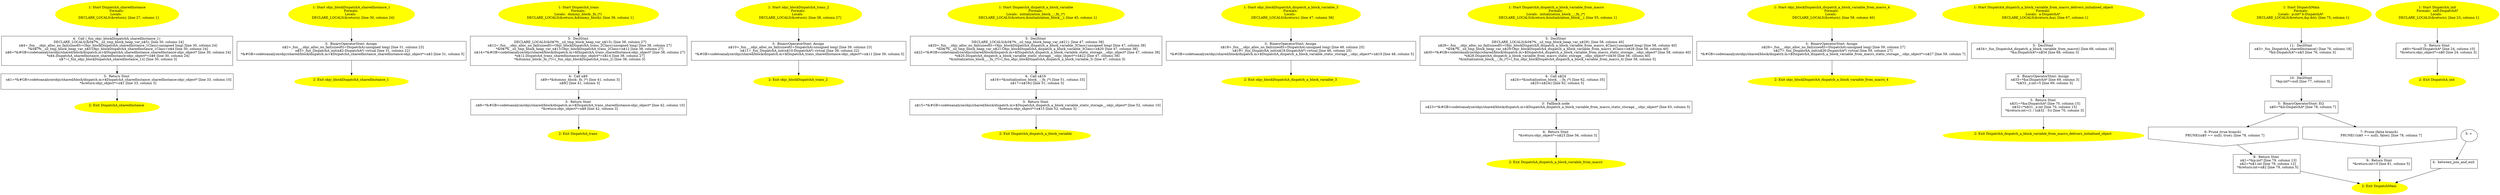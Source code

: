 /* @generated */
digraph iCFG {
"sharedInstance#DispatchA#class.8992c6086d1ce5c225093940f62386ac_1" [label="1: Start DispatchA_sharedInstance\nFormals: \nLocals:  \n   DECLARE_LOCALS(&return); [line 27, column 1]\n " color=yellow style=filled]
	

	 "sharedInstance#DispatchA#class.8992c6086d1ce5c225093940f62386ac_1" -> "sharedInstance#DispatchA#class.8992c6086d1ce5c225093940f62386ac_4" ;
"sharedInstance#DispatchA#class.8992c6086d1ce5c225093940f62386ac_2" [label="2: Exit DispatchA_sharedInstance \n  " color=yellow style=filled]
	

"sharedInstance#DispatchA#class.8992c6086d1ce5c225093940f62386ac_3" [label="3:  Return Stmt \n   n$1=*&#GB<codetoanalyze/objc/shared/block/dispatch.m>$DispatchA_sharedInstance_sharedInstance:objc_object* [line 33, column 10]\n  *&return:objc_object*=n$1 [line 33, column 3]\n " shape="box"]
	

	 "sharedInstance#DispatchA#class.8992c6086d1ce5c225093940f62386ac_3" -> "sharedInstance#DispatchA#class.8992c6086d1ce5c225093940f62386ac_2" ;
"sharedInstance#DispatchA#class.8992c6086d1ce5c225093940f62386ac_4" [label="4:  Call (_fun_objc_blockDispatchA_sharedInstance_1) \n   DECLARE_LOCALS(&0$?%__sil_tmp_block_heap_var_n$5); [line 30, column 24]\n  n$4=_fun___objc_alloc_no_fail(sizeof(t=Objc_blockDispatchA_sharedInstance_1Class):unsigned long) [line 30, column 24]\n  *&0$?%__sil_tmp_block_heap_var_n$5:Objc_blockDispatchA_sharedInstance_1Class=n$4 [line 30, column 24]\n  n$6=*&#GB<codetoanalyze/objc/shared/block/dispatch.m>$DispatchA_sharedInstance_sharedInstance:objc_object* [line 30, column 24]\n  *n$4.DispatchA_sharedInstance_sharedInstance:objc_object*=n$6 [line 30, column 24]\n  n$7=(_fun_objc_blockDispatchA_sharedInstance_1)() [line 30, column 3]\n " shape="box"]
	

	 "sharedInstance#DispatchA#class.8992c6086d1ce5c225093940f62386ac_4" -> "sharedInstance#DispatchA#class.8992c6086d1ce5c225093940f62386ac_3" ;
"objc_blockDispatchA_sharedInstance_1.0b8803e75b6a82e1a4530bcb953490e2_1" [label="1: Start objc_blockDispatchA_sharedInstance_1\nFormals: \nLocals:  \n   DECLARE_LOCALS(&return); [line 30, column 24]\n " color=yellow style=filled]
	

	 "objc_blockDispatchA_sharedInstance_1.0b8803e75b6a82e1a4530bcb953490e2_1" -> "objc_blockDispatchA_sharedInstance_1.0b8803e75b6a82e1a4530bcb953490e2_3" ;
"objc_blockDispatchA_sharedInstance_1.0b8803e75b6a82e1a4530bcb953490e2_2" [label="2: Exit objc_blockDispatchA_sharedInstance_1 \n  " color=yellow style=filled]
	

"objc_blockDispatchA_sharedInstance_1.0b8803e75b6a82e1a4530bcb953490e2_3" [label="3:  BinaryOperatorStmt: Assign \n   n$2=_fun___objc_alloc_no_fail(sizeof(t=DispatchA):unsigned long) [line 31, column 23]\n  n$3=_fun_DispatchA_init(n$2:DispatchA*) virtual [line 31, column 22]\n  *&#GB<codetoanalyze/objc/shared/block/dispatch.m>$DispatchA_sharedInstance_sharedInstance:objc_object*=n$3 [line 31, column 5]\n " shape="box"]
	

	 "objc_blockDispatchA_sharedInstance_1.0b8803e75b6a82e1a4530bcb953490e2_3" -> "objc_blockDispatchA_sharedInstance_1.0b8803e75b6a82e1a4530bcb953490e2_2" ;
"trans#DispatchA#class.23f9d908a87deca79c235bc76ca6e941_1" [label="1: Start DispatchA_trans\nFormals: \nLocals:  dummy_block:_fn_(*) \n   DECLARE_LOCALS(&return,&dummy_block); [line 36, column 1]\n " color=yellow style=filled]
	

	 "trans#DispatchA#class.23f9d908a87deca79c235bc76ca6e941_1" -> "trans#DispatchA#class.23f9d908a87deca79c235bc76ca6e941_5" ;
"trans#DispatchA#class.23f9d908a87deca79c235bc76ca6e941_2" [label="2: Exit DispatchA_trans \n  " color=yellow style=filled]
	

"trans#DispatchA#class.23f9d908a87deca79c235bc76ca6e941_3" [label="3:  Return Stmt \n   n$8=*&#GB<codetoanalyze/objc/shared/block/dispatch.m>$DispatchA_trans_sharedInstance:objc_object* [line 42, column 10]\n  *&return:objc_object*=n$8 [line 42, column 3]\n " shape="box"]
	

	 "trans#DispatchA#class.23f9d908a87deca79c235bc76ca6e941_3" -> "trans#DispatchA#class.23f9d908a87deca79c235bc76ca6e941_2" ;
"trans#DispatchA#class.23f9d908a87deca79c235bc76ca6e941_4" [label="4:  Call n$9 \n   n$9=*&dummy_block:_fn_(*) [line 41, column 3]\n  n$9() [line 41, column 3]\n " shape="box"]
	

	 "trans#DispatchA#class.23f9d908a87deca79c235bc76ca6e941_4" -> "trans#DispatchA#class.23f9d908a87deca79c235bc76ca6e941_3" ;
"trans#DispatchA#class.23f9d908a87deca79c235bc76ca6e941_5" [label="5:  DeclStmt \n   DECLARE_LOCALS(&0$?%__sil_tmp_block_heap_var_n$13); [line 38, column 27]\n  n$12=_fun___objc_alloc_no_fail(sizeof(t=Objc_blockDispatchA_trans_2Class):unsigned long) [line 38, column 27]\n  *&0$?%__sil_tmp_block_heap_var_n$13:Objc_blockDispatchA_trans_2Class=n$12 [line 38, column 27]\n  n$14=*&#GB<codetoanalyze/objc/shared/block/dispatch.m>$DispatchA_trans_sharedInstance:objc_object* [line 38, column 27]\n  *n$12.DispatchA_trans_sharedInstance:objc_object*=n$14 [line 38, column 27]\n  *&dummy_block:_fn_(*)=(_fun_objc_blockDispatchA_trans_2) [line 38, column 3]\n " shape="box"]
	

	 "trans#DispatchA#class.23f9d908a87deca79c235bc76ca6e941_5" -> "trans#DispatchA#class.23f9d908a87deca79c235bc76ca6e941_4" ;
"objc_blockDispatchA_trans_2.3e9844ebda3bff9e63047261f5667152_1" [label="1: Start objc_blockDispatchA_trans_2\nFormals: \nLocals:  \n   DECLARE_LOCALS(&return); [line 38, column 27]\n " color=yellow style=filled]
	

	 "objc_blockDispatchA_trans_2.3e9844ebda3bff9e63047261f5667152_1" -> "objc_blockDispatchA_trans_2.3e9844ebda3bff9e63047261f5667152_3" ;
"objc_blockDispatchA_trans_2.3e9844ebda3bff9e63047261f5667152_2" [label="2: Exit objc_blockDispatchA_trans_2 \n  " color=yellow style=filled]
	

"objc_blockDispatchA_trans_2.3e9844ebda3bff9e63047261f5667152_3" [label="3:  BinaryOperatorStmt: Assign \n   n$10=_fun___objc_alloc_no_fail(sizeof(t=DispatchA):unsigned long) [line 39, column 23]\n  n$11=_fun_DispatchA_init(n$10:DispatchA*) virtual [line 39, column 22]\n  *&#GB<codetoanalyze/objc/shared/block/dispatch.m>$DispatchA_trans_sharedInstance:objc_object*=n$11 [line 39, column 5]\n " shape="box"]
	

	 "objc_blockDispatchA_trans_2.3e9844ebda3bff9e63047261f5667152_3" -> "objc_blockDispatchA_trans_2.3e9844ebda3bff9e63047261f5667152_2" ;
"dispatch_a_block_variable#DispatchA#class.3cc12dd22127281b8293b7c046d21bb2_1" [label="1: Start DispatchA_dispatch_a_block_variable\nFormals: \nLocals:  initialization_block__:_fn_(*) \n   DECLARE_LOCALS(&return,&initialization_block__); [line 45, column 1]\n " color=yellow style=filled]
	

	 "dispatch_a_block_variable#DispatchA#class.3cc12dd22127281b8293b7c046d21bb2_1" -> "dispatch_a_block_variable#DispatchA#class.3cc12dd22127281b8293b7c046d21bb2_5" ;
"dispatch_a_block_variable#DispatchA#class.3cc12dd22127281b8293b7c046d21bb2_2" [label="2: Exit DispatchA_dispatch_a_block_variable \n  " color=yellow style=filled]
	

"dispatch_a_block_variable#DispatchA#class.3cc12dd22127281b8293b7c046d21bb2_3" [label="3:  Return Stmt \n   n$15=*&#GB<codetoanalyze/objc/shared/block/dispatch.m>$DispatchA_dispatch_a_block_variable_static_storage__:objc_object* [line 52, column 10]\n  *&return:objc_object*=n$15 [line 52, column 3]\n " shape="box"]
	

	 "dispatch_a_block_variable#DispatchA#class.3cc12dd22127281b8293b7c046d21bb2_3" -> "dispatch_a_block_variable#DispatchA#class.3cc12dd22127281b8293b7c046d21bb2_2" ;
"dispatch_a_block_variable#DispatchA#class.3cc12dd22127281b8293b7c046d21bb2_4" [label="4:  Call n$16 \n   n$16=*&initialization_block__:_fn_(*) [line 51, column 33]\n  n$17=n$16() [line 51, column 3]\n " shape="box"]
	

	 "dispatch_a_block_variable#DispatchA#class.3cc12dd22127281b8293b7c046d21bb2_4" -> "dispatch_a_block_variable#DispatchA#class.3cc12dd22127281b8293b7c046d21bb2_3" ;
"dispatch_a_block_variable#DispatchA#class.3cc12dd22127281b8293b7c046d21bb2_5" [label="5:  DeclStmt \n   DECLARE_LOCALS(&0$?%__sil_tmp_block_heap_var_n$21); [line 47, column 38]\n  n$20=_fun___objc_alloc_no_fail(sizeof(t=Objc_blockDispatchA_dispatch_a_block_variable_3Class):unsigned long) [line 47, column 38]\n  *&0$?%__sil_tmp_block_heap_var_n$21:Objc_blockDispatchA_dispatch_a_block_variable_3Class=n$20 [line 47, column 38]\n  n$22=*&#GB<codetoanalyze/objc/shared/block/dispatch.m>$DispatchA_dispatch_a_block_variable_static_storage__:objc_object* [line 47, column 38]\n  *n$20.DispatchA_dispatch_a_block_variable_static_storage__:objc_object*=n$22 [line 47, column 38]\n  *&initialization_block__:_fn_(*)=(_fun_objc_blockDispatchA_dispatch_a_block_variable_3) [line 47, column 3]\n " shape="box"]
	

	 "dispatch_a_block_variable#DispatchA#class.3cc12dd22127281b8293b7c046d21bb2_5" -> "dispatch_a_block_variable#DispatchA#class.3cc12dd22127281b8293b7c046d21bb2_4" ;
"objc_blockDispatchA_dispatch_a_block_variable_3.09c6b14692ef67057c46de6cee569440_1" [label="1: Start objc_blockDispatchA_dispatch_a_block_variable_3\nFormals: \nLocals:  \n   DECLARE_LOCALS(&return); [line 47, column 38]\n " color=yellow style=filled]
	

	 "objc_blockDispatchA_dispatch_a_block_variable_3.09c6b14692ef67057c46de6cee569440_1" -> "objc_blockDispatchA_dispatch_a_block_variable_3.09c6b14692ef67057c46de6cee569440_3" ;
"objc_blockDispatchA_dispatch_a_block_variable_3.09c6b14692ef67057c46de6cee569440_2" [label="2: Exit objc_blockDispatchA_dispatch_a_block_variable_3 \n  " color=yellow style=filled]
	

"objc_blockDispatchA_dispatch_a_block_variable_3.09c6b14692ef67057c46de6cee569440_3" [label="3:  BinaryOperatorStmt: Assign \n   n$18=_fun___objc_alloc_no_fail(sizeof(t=DispatchA):unsigned long) [line 48, column 25]\n  n$19=_fun_DispatchA_init(n$18:DispatchA*) virtual [line 48, column 25]\n  *&#GB<codetoanalyze/objc/shared/block/dispatch.m>$DispatchA_dispatch_a_block_variable_static_storage__:objc_object*=n$19 [line 48, column 5]\n " shape="box"]
	

	 "objc_blockDispatchA_dispatch_a_block_variable_3.09c6b14692ef67057c46de6cee569440_3" -> "objc_blockDispatchA_dispatch_a_block_variable_3.09c6b14692ef67057c46de6cee569440_2" ;
"dispatch_a_block_variable_from_macro#DispatchA#class.92567a38d5ab3cf637f72030b1097441_1" [label="1: Start DispatchA_dispatch_a_block_variable_from_macro\nFormals: \nLocals:  initialization_block__:_fn_(*) \n   DECLARE_LOCALS(&return,&initialization_block__); [line 55, column 1]\n " color=yellow style=filled]
	

	 "dispatch_a_block_variable_from_macro#DispatchA#class.92567a38d5ab3cf637f72030b1097441_1" -> "dispatch_a_block_variable_from_macro#DispatchA#class.92567a38d5ab3cf637f72030b1097441_5" ;
"dispatch_a_block_variable_from_macro#DispatchA#class.92567a38d5ab3cf637f72030b1097441_2" [label="2: Exit DispatchA_dispatch_a_block_variable_from_macro \n  " color=yellow style=filled]
	

"dispatch_a_block_variable_from_macro#DispatchA#class.92567a38d5ab3cf637f72030b1097441_3" [label="3:  Fallback node \n   n$23=*&#GB<codetoanalyze/objc/shared/block/dispatch.m>$DispatchA_dispatch_a_block_variable_from_macro_static_storage__:objc_object* [line 63, column 5]\n " shape="box"]
	

	 "dispatch_a_block_variable_from_macro#DispatchA#class.92567a38d5ab3cf637f72030b1097441_3" -> "dispatch_a_block_variable_from_macro#DispatchA#class.92567a38d5ab3cf637f72030b1097441_6" ;
"dispatch_a_block_variable_from_macro#DispatchA#class.92567a38d5ab3cf637f72030b1097441_4" [label="4:  Call n$24 \n   n$24=*&initialization_block__:_fn_(*) [line 62, column 35]\n  n$25=n$24() [line 62, column 5]\n " shape="box"]
	

	 "dispatch_a_block_variable_from_macro#DispatchA#class.92567a38d5ab3cf637f72030b1097441_4" -> "dispatch_a_block_variable_from_macro#DispatchA#class.92567a38d5ab3cf637f72030b1097441_3" ;
"dispatch_a_block_variable_from_macro#DispatchA#class.92567a38d5ab3cf637f72030b1097441_5" [label="5:  DeclStmt \n   DECLARE_LOCALS(&0$?%__sil_tmp_block_heap_var_n$29); [line 58, column 40]\n  n$28=_fun___objc_alloc_no_fail(sizeof(t=Objc_blockDispatchA_dispatch_a_block_variable_from_macro_4Class):unsigned long) [line 58, column 40]\n  *&0$?%__sil_tmp_block_heap_var_n$29:Objc_blockDispatchA_dispatch_a_block_variable_from_macro_4Class=n$28 [line 58, column 40]\n  n$30=*&#GB<codetoanalyze/objc/shared/block/dispatch.m>$DispatchA_dispatch_a_block_variable_from_macro_static_storage__:objc_object* [line 58, column 40]\n  *n$28.DispatchA_dispatch_a_block_variable_from_macro_static_storage__:objc_object*=n$30 [line 58, column 40]\n  *&initialization_block__:_fn_(*)=(_fun_objc_blockDispatchA_dispatch_a_block_variable_from_macro_4) [line 58, column 5]\n " shape="box"]
	

	 "dispatch_a_block_variable_from_macro#DispatchA#class.92567a38d5ab3cf637f72030b1097441_5" -> "dispatch_a_block_variable_from_macro#DispatchA#class.92567a38d5ab3cf637f72030b1097441_4" ;
"dispatch_a_block_variable_from_macro#DispatchA#class.92567a38d5ab3cf637f72030b1097441_6" [label="6:  Return Stmt \n   *&return:objc_object*=n$23 [line 56, column 3]\n " shape="box"]
	

	 "dispatch_a_block_variable_from_macro#DispatchA#class.92567a38d5ab3cf637f72030b1097441_6" -> "dispatch_a_block_variable_from_macro#DispatchA#class.92567a38d5ab3cf637f72030b1097441_2" ;
"objc_blockDispatchA_dispatch_a_block_variable_from_macro_4.cdb7f792f8c2689b337db5fca633647f_1" [label="1: Start objc_blockDispatchA_dispatch_a_block_variable_from_macro_4\nFormals: \nLocals:  \n   DECLARE_LOCALS(&return); [line 58, column 40]\n " color=yellow style=filled]
	

	 "objc_blockDispatchA_dispatch_a_block_variable_from_macro_4.cdb7f792f8c2689b337db5fca633647f_1" -> "objc_blockDispatchA_dispatch_a_block_variable_from_macro_4.cdb7f792f8c2689b337db5fca633647f_3" ;
"objc_blockDispatchA_dispatch_a_block_variable_from_macro_4.cdb7f792f8c2689b337db5fca633647f_2" [label="2: Exit objc_blockDispatchA_dispatch_a_block_variable_from_macro_4 \n  " color=yellow style=filled]
	

"objc_blockDispatchA_dispatch_a_block_variable_from_macro_4.cdb7f792f8c2689b337db5fca633647f_3" [label="3:  BinaryOperatorStmt: Assign \n   n$26=_fun___objc_alloc_no_fail(sizeof(t=DispatchA):unsigned long) [line 59, column 27]\n  n$27=_fun_DispatchA_init(n$26:DispatchA*) virtual [line 59, column 27]\n  *&#GB<codetoanalyze/objc/shared/block/dispatch.m>$DispatchA_dispatch_a_block_variable_from_macro_static_storage__:objc_object*=n$27 [line 59, column 7]\n " shape="box"]
	

	 "objc_blockDispatchA_dispatch_a_block_variable_from_macro_4.cdb7f792f8c2689b337db5fca633647f_3" -> "objc_blockDispatchA_dispatch_a_block_variable_from_macro_4.cdb7f792f8c2689b337db5fca633647f_2" ;
"dispatch_a_block_variable_from_macro_delivers_initialised_object#DispatchA#class.a58ef5afb5e1e9480b49788e2400c52c_1" [label="1: Start DispatchA_dispatch_a_block_variable_from_macro_delivers_initialised_object\nFormals: \nLocals:  a:DispatchA* \n   DECLARE_LOCALS(&return,&a); [line 67, column 1]\n " color=yellow style=filled]
	

	 "dispatch_a_block_variable_from_macro_delivers_initialised_object#DispatchA#class.a58ef5afb5e1e9480b49788e2400c52c_1" -> "dispatch_a_block_variable_from_macro_delivers_initialised_object#DispatchA#class.a58ef5afb5e1e9480b49788e2400c52c_5" ;
"dispatch_a_block_variable_from_macro_delivers_initialised_object#DispatchA#class.a58ef5afb5e1e9480b49788e2400c52c_2" [label="2: Exit DispatchA_dispatch_a_block_variable_from_macro_delivers_initialised_object \n  " color=yellow style=filled]
	

"dispatch_a_block_variable_from_macro_delivers_initialised_object#DispatchA#class.a58ef5afb5e1e9480b49788e2400c52c_3" [label="3:  Return Stmt \n   n$31=*&a:DispatchA* [line 70, column 15]\n  n$32=*n$31._x:int [line 70, column 15]\n  *&return:int=(1 / (n$32 - 5)) [line 70, column 3]\n " shape="box"]
	

	 "dispatch_a_block_variable_from_macro_delivers_initialised_object#DispatchA#class.a58ef5afb5e1e9480b49788e2400c52c_3" -> "dispatch_a_block_variable_from_macro_delivers_initialised_object#DispatchA#class.a58ef5afb5e1e9480b49788e2400c52c_2" ;
"dispatch_a_block_variable_from_macro_delivers_initialised_object#DispatchA#class.a58ef5afb5e1e9480b49788e2400c52c_4" [label="4:  BinaryOperatorStmt: Assign \n   n$33=*&a:DispatchA* [line 69, column 3]\n  *n$33._x:int=5 [line 69, column 3]\n " shape="box"]
	

	 "dispatch_a_block_variable_from_macro_delivers_initialised_object#DispatchA#class.a58ef5afb5e1e9480b49788e2400c52c_4" -> "dispatch_a_block_variable_from_macro_delivers_initialised_object#DispatchA#class.a58ef5afb5e1e9480b49788e2400c52c_3" ;
"dispatch_a_block_variable_from_macro_delivers_initialised_object#DispatchA#class.a58ef5afb5e1e9480b49788e2400c52c_5" [label="5:  DeclStmt \n   n$34=_fun_DispatchA_dispatch_a_block_variable_from_macro() [line 68, column 18]\n  *&a:DispatchA*=n$34 [line 68, column 3]\n " shape="box"]
	

	 "dispatch_a_block_variable_from_macro_delivers_initialised_object#DispatchA#class.a58ef5afb5e1e9480b49788e2400c52c_5" -> "dispatch_a_block_variable_from_macro_delivers_initialised_object#DispatchA#class.a58ef5afb5e1e9480b49788e2400c52c_4" ;
"DispatchMain.f6461dbdaeaf9a114cbe40f5f72fbb3f_1" [label="1: Start DispatchMain\nFormals: \nLocals:  p:int* b:DispatchA* \n   DECLARE_LOCALS(&return,&p,&b); [line 75, column 1]\n " color=yellow style=filled]
	

	 "DispatchMain.f6461dbdaeaf9a114cbe40f5f72fbb3f_1" -> "DispatchMain.f6461dbdaeaf9a114cbe40f5f72fbb3f_11" ;
"DispatchMain.f6461dbdaeaf9a114cbe40f5f72fbb3f_2" [label="2: Exit DispatchMain \n  " color=yellow style=filled]
	

"DispatchMain.f6461dbdaeaf9a114cbe40f5f72fbb3f_3" [label="3: + \n  " ]
	

	 "DispatchMain.f6461dbdaeaf9a114cbe40f5f72fbb3f_3" -> "DispatchMain.f6461dbdaeaf9a114cbe40f5f72fbb3f_4" ;
"DispatchMain.f6461dbdaeaf9a114cbe40f5f72fbb3f_4" [label="4:  between_join_and_exit \n  " shape="box"]
	

	 "DispatchMain.f6461dbdaeaf9a114cbe40f5f72fbb3f_4" -> "DispatchMain.f6461dbdaeaf9a114cbe40f5f72fbb3f_2" ;
"DispatchMain.f6461dbdaeaf9a114cbe40f5f72fbb3f_5" [label="5:  BinaryOperatorStmt: EQ \n   n$0=*&b:DispatchA* [line 78, column 7]\n " shape="box"]
	

	 "DispatchMain.f6461dbdaeaf9a114cbe40f5f72fbb3f_5" -> "DispatchMain.f6461dbdaeaf9a114cbe40f5f72fbb3f_6" ;
	 "DispatchMain.f6461dbdaeaf9a114cbe40f5f72fbb3f_5" -> "DispatchMain.f6461dbdaeaf9a114cbe40f5f72fbb3f_7" ;
"DispatchMain.f6461dbdaeaf9a114cbe40f5f72fbb3f_6" [label="6: Prune (true branch) \n   PRUNE((n$0 == null), true); [line 78, column 7]\n " shape="invhouse"]
	

	 "DispatchMain.f6461dbdaeaf9a114cbe40f5f72fbb3f_6" -> "DispatchMain.f6461dbdaeaf9a114cbe40f5f72fbb3f_8" ;
"DispatchMain.f6461dbdaeaf9a114cbe40f5f72fbb3f_7" [label="7: Prune (false branch) \n   PRUNE(!(n$0 == null), false); [line 78, column 7]\n " shape="invhouse"]
	

	 "DispatchMain.f6461dbdaeaf9a114cbe40f5f72fbb3f_7" -> "DispatchMain.f6461dbdaeaf9a114cbe40f5f72fbb3f_9" ;
"DispatchMain.f6461dbdaeaf9a114cbe40f5f72fbb3f_8" [label="8:  Return Stmt \n   n$1=*&p:int* [line 79, column 13]\n  n$2=*n$1:int [line 79, column 12]\n  *&return:int=n$2 [line 79, column 5]\n " shape="box"]
	

	 "DispatchMain.f6461dbdaeaf9a114cbe40f5f72fbb3f_8" -> "DispatchMain.f6461dbdaeaf9a114cbe40f5f72fbb3f_2" ;
"DispatchMain.f6461dbdaeaf9a114cbe40f5f72fbb3f_9" [label="9:  Return Stmt \n   *&return:int=0 [line 81, column 5]\n " shape="box"]
	

	 "DispatchMain.f6461dbdaeaf9a114cbe40f5f72fbb3f_9" -> "DispatchMain.f6461dbdaeaf9a114cbe40f5f72fbb3f_2" ;
"DispatchMain.f6461dbdaeaf9a114cbe40f5f72fbb3f_10" [label="10:  DeclStmt \n   *&p:int*=null [line 77, column 3]\n " shape="box"]
	

	 "DispatchMain.f6461dbdaeaf9a114cbe40f5f72fbb3f_10" -> "DispatchMain.f6461dbdaeaf9a114cbe40f5f72fbb3f_5" ;
"DispatchMain.f6461dbdaeaf9a114cbe40f5f72fbb3f_11" [label="11:  DeclStmt \n   n$3=_fun_DispatchA_sharedInstance() [line 76, column 18]\n  *&b:DispatchA*=n$3 [line 76, column 3]\n " shape="box"]
	

	 "DispatchMain.f6461dbdaeaf9a114cbe40f5f72fbb3f_11" -> "DispatchMain.f6461dbdaeaf9a114cbe40f5f72fbb3f_10" ;
"init#DispatchA#instance.ff6c7b9a5a49bb46493519a4290a6582_1" [label="1: Start DispatchA_init\nFormals:  self:DispatchA*\nLocals:  \n   DECLARE_LOCALS(&return); [line 23, column 1]\n " color=yellow style=filled]
	

	 "init#DispatchA#instance.ff6c7b9a5a49bb46493519a4290a6582_1" -> "init#DispatchA#instance.ff6c7b9a5a49bb46493519a4290a6582_3" ;
"init#DispatchA#instance.ff6c7b9a5a49bb46493519a4290a6582_2" [label="2: Exit DispatchA_init \n  " color=yellow style=filled]
	

"init#DispatchA#instance.ff6c7b9a5a49bb46493519a4290a6582_3" [label="3:  Return Stmt \n   n$0=*&self:DispatchA* [line 24, column 10]\n  *&return:objc_object*=n$0 [line 24, column 3]\n " shape="box"]
	

	 "init#DispatchA#instance.ff6c7b9a5a49bb46493519a4290a6582_3" -> "init#DispatchA#instance.ff6c7b9a5a49bb46493519a4290a6582_2" ;
}
